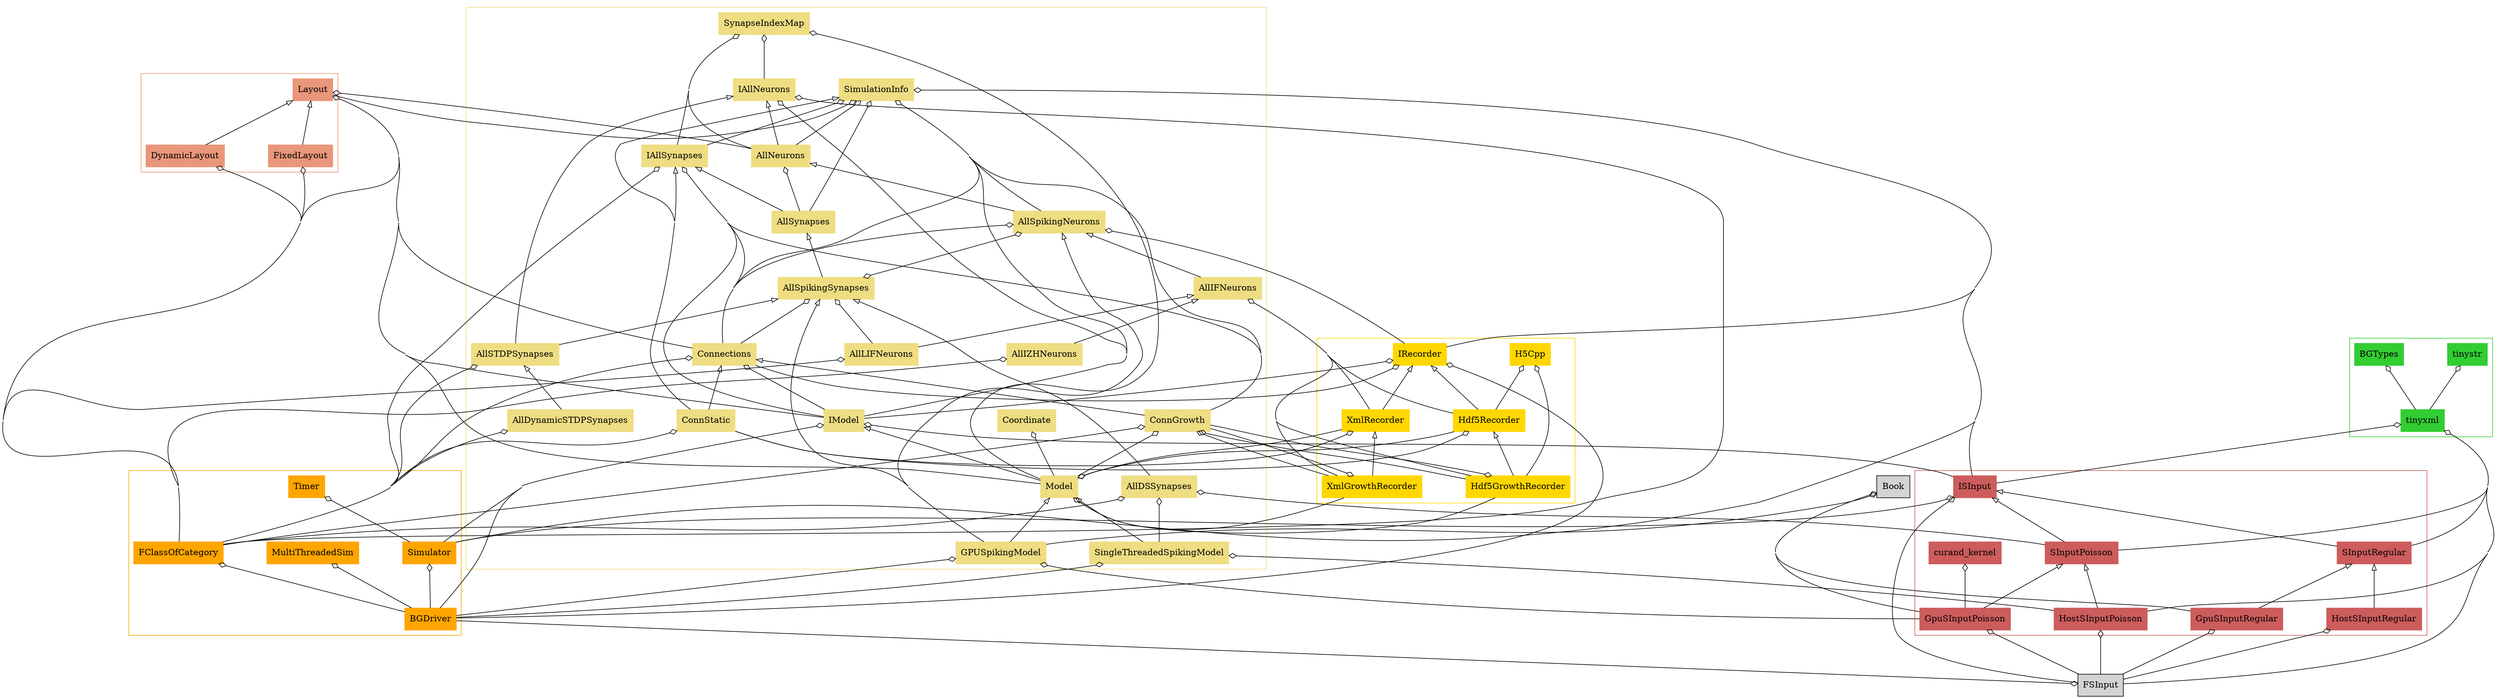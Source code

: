 //BrainGrid Overview
//Written in the Dot language (See Graphviz)

digraph {




	subgraph clusterA {
		color = orange
		node [shape = record, color = orange];

		BGDriver[label = BGDriver, style = filled];
		FClassOfCategory[label = FClassOfCategory, style = filled];
		MultiThreadedSim[label = MultiThreadedSim, style = filled];
		Simulator[label = Simulator, style = filled];
		Timer[label = Timer, style = filled];


		//------LAYOUT FOR SUBGRAPH------


		rankdir = BT; // Rank Direction Bottom to Top
		nodesep = 0.98; // Node Separation
		ranksep = 0.98; // Rank Separation


		//INHERITANCE//



		//COMPOSITION//


		BGDriver -> FClassOfCategory [arrowhead=ediamond];
		BGDriver -> MultiThreadedSim [arrowhead=ediamond];
		BGDriver -> Simulator [arrowhead=ediamond];

		Simulator -> Timer [arrowhead=ediamond];
	}//end subgraph A


	subgraph clusterB {
		color = lightgoldenrod
		node [shape = record, color = lightgoldenrod];

		AllDSSynapses[label = AllDSSynapses, style = filled];
		AllDynamicSTDPSynapses[label = AllDynamicSTDPSynapses, style = filled];
		AllIFNeurons[label = AllIFNeurons, style = filled];
		AllIZHNeurons[label = AllIZHNeurons, style = filled];
		AllLIFNeurons[label = AllLIFNeurons, style = filled];
		AllNeurons[label = AllNeurons, style = filled];
		AllSTDPSynapses[label = AllSTDPSynapses, style = filled];
		AllSpikingNeurons[label = AllSpikingNeurons, style = filled];
		AllSpikingSynapses[label = AllSpikingSynapses, style = filled];
		AllSynapses[label = AllSynapses, style = filled];
		ConnGrowth[label = ConnGrowth, style = filled];
		ConnStatic[label = ConnStatic, style = filled];
		Connections[label = Connections, style = filled];
		Coordinate[label = Coordinate, style = filled];
		GPUSpikingModel[label = GPUSpikingModel, style = filled];
		IAllNeurons[label = IAllNeurons, style = filled];
		IAllSynapses[label = IAllSynapses, style = filled];
		IModel[label = IModel, style = filled];
		Model[label = Model, style = filled];
		SimulationInfo[label = SimulationInfo, style = filled];
		SingleThreadedSpikingModel[label = SingleThreadedSpikingModel, style = filled];
		SynapseIndexMap[label = SynapseIndexMap, style = filled];


		//------LAYOUT FOR SUBGRAPH------


		rankdir = BT; // Rank Direction Bottom to Top
		nodesep = 0.98; // Node Separation
		ranksep = 0.98; // Rank Separation


		//INHERITANCE//


		AllDSSynapses -> AllSpikingSynapses [arrowhead=empty];

		AllDynamicSTDPSynapses -> AllSTDPSynapses [arrowhead=empty];

		AllIFNeurons -> AllSpikingNeurons [arrowhead=empty];

		AllIZHNeurons -> AllIFNeurons [arrowhead=empty];

		AllLIFNeurons -> AllIFNeurons [arrowhead=empty];

		AllNeurons -> IAllNeurons [arrowhead=empty];

		AllSTDPSynapses -> AllSpikingSynapses [arrowhead=empty];
		AllSTDPSynapses -> IAllNeurons [arrowhead=empty];

		AllSpikingNeurons -> AllNeurons [arrowhead=empty];

		AllSpikingSynapses -> AllSynapses [arrowhead=empty];

		AllSynapses -> IAllSynapses [arrowhead=empty];

		ConnGrowth -> Connections [arrowhead=empty];
		ConnGrowth -> IAllSynapses [arrowhead=empty];
		ConnGrowth -> SimulationInfo [arrowhead=empty];

		ConnStatic -> Connections [arrowhead=empty];
		ConnStatic -> IAllSynapses [arrowhead=empty];
		ConnStatic -> SimulationInfo [arrowhead=empty];

		GPUSpikingModel -> AllSpikingNeurons [arrowhead=empty];
		GPUSpikingModel -> AllSpikingSynapses [arrowhead=empty];
		GPUSpikingModel -> Model [arrowhead=empty];

		Model -> IModel [arrowhead=empty];

		SingleThreadedSpikingModel -> Model [arrowhead=empty];


		//COMPOSITION//


		AllLIFNeurons -> AllSpikingSynapses [arrowhead=ediamond];

		AllNeurons -> SimulationInfo [arrowhead=ediamond];
		AllNeurons -> SynapseIndexMap [arrowhead=ediamond];

		AllSpikingNeurons -> AllSpikingSynapses [arrowhead=ediamond];
		AllSpikingNeurons -> SimulationInfo [arrowhead=ediamond];

		AllSpikingSynapses -> AllSpikingNeurons [arrowhead=ediamond];

		AllSynapses -> AllNeurons [arrowhead=ediamond];
		AllSynapses -> SimulationInfo [arrowhead=ediamond];

		Connections -> AllSpikingNeurons [arrowhead=ediamond];
		Connections -> AllSpikingSynapses [arrowhead=ediamond];
		Connections -> IAllSynapses [arrowhead=ediamond];
		Connections -> SimulationInfo [arrowhead=ediamond];

		IAllNeurons -> SynapseIndexMap [arrowhead=ediamond];

		IAllSynapses -> SimulationInfo [arrowhead=ediamond];
		IAllSynapses -> SynapseIndexMap [arrowhead=ediamond];

		IModel -> Connections [arrowhead=ediamond];
		IModel -> IAllNeurons [arrowhead=ediamond];
		IModel -> IAllSynapses [arrowhead=ediamond];
		IModel -> SimulationInfo [arrowhead=ediamond];

		Model -> ConnGrowth [arrowhead=ediamond];
		Model -> Coordinate [arrowhead=ediamond];
		Model -> SynapseIndexMap [arrowhead=ediamond];

		SingleThreadedSpikingModel -> AllDSSynapses [arrowhead=ediamond];
	}//end subgraph B


	subgraph clusterC {
		color = gold
		node [shape = record, color = gold];

		H5Cpp[label = H5Cpp, style = filled];
		Hdf5GrowthRecorder[label = Hdf5GrowthRecorder, style = filled];
		Hdf5Recorder[label = Hdf5Recorder, style = filled];
		IRecorder[label = IRecorder, style = filled];
		XmlGrowthRecorder[label = XmlGrowthRecorder, style = filled];
		XmlRecorder[label = XmlRecorder, style = filled];


		//------LAYOUT FOR SUBGRAPH------


		rankdir = BT; // Rank Direction Bottom to Top
		nodesep = 0.98; // Node Separation
		ranksep = 0.98; // Rank Separation


		//INHERITANCE//


		Hdf5GrowthRecorder -> Hdf5Recorder [arrowhead=empty];

		Hdf5Recorder -> IRecorder [arrowhead=empty];

		XmlGrowthRecorder -> XmlRecorder [arrowhead=empty];

		XmlRecorder -> IRecorder [arrowhead=empty];


		//COMPOSITION//


		Hdf5GrowthRecorder -> H5Cpp [arrowhead=ediamond];

		Hdf5Recorder -> H5Cpp [arrowhead=ediamond];
	}//end subgraph C


	subgraph clusterD {
		color = darksalmon
		node [shape = record, color = darksalmon];

		DynamicLayout[label = DynamicLayout, style = filled];
		FixedLayout[label = FixedLayout, style = filled];
		Layout[label = Layout, style = filled];


		//------LAYOUT FOR SUBGRAPH------


		rankdir = BT; // Rank Direction Bottom to Top
		nodesep = 0.98; // Node Separation
		ranksep = 0.98; // Rank Separation


		//INHERITANCE//


		DynamicLayout -> Layout [arrowhead=empty];

		FixedLayout -> Layout [arrowhead=empty];


		//COMPOSITION//

	}//end subgraph D


	subgraph clusterE {
		color = indianred
		node [shape = record, color = indianred];

		GpuSInputPoisson[label = GpuSInputPoisson, style = filled];
		GpuSInputRegular[label = GpuSInputRegular, style = filled];
		HostSInputPoisson[label = HostSInputPoisson, style = filled];
		HostSInputRegular[label = HostSInputRegular, style = filled];
		ISInput[label = ISInput, style = filled];
		SInputPoisson[label = SInputPoisson, style = filled];
		SInputRegular[label = SInputRegular, style = filled];
		curand_kernel[label = curand_kernel, style = filled];


		//------LAYOUT FOR SUBGRAPH------


		rankdir = BT; // Rank Direction Bottom to Top
		nodesep = 0.98; // Node Separation
		ranksep = 0.98; // Rank Separation


		//INHERITANCE//


		GpuSInputPoisson -> SInputPoisson [arrowhead=empty];

		GpuSInputRegular -> SInputRegular [arrowhead=empty];

		HostSInputPoisson -> SInputPoisson [arrowhead=empty];

		HostSInputRegular -> SInputRegular [arrowhead=empty];

		SInputPoisson -> ISInput [arrowhead=empty];

		SInputRegular -> ISInput [arrowhead=empty];


		//COMPOSITION//


		GpuSInputPoisson -> curand_kernel [arrowhead=ediamond];
	}//end subgraph E


	subgraph clusterF {
		color = limegreen
		node [shape = record, color = limegreen];

		BGTypes[label = BGTypes, style = filled];
		tinystr[label = tinystr, style = filled];
		tinyxml[label = tinyxml, style = filled];


		//------LAYOUT FOR SUBGRAPH------


		rankdir = BT; // Rank Direction Bottom to Top
		nodesep = 0.98; // Node Separation
		ranksep = 0.98; // Rank Separation


		//INHERITANCE//



		//COMPOSITION//


		tinyxml -> BGTypes [arrowhead=ediamond];
		tinyxml -> tinystr [arrowhead=ediamond];
	}//end subgraph F


	subgraph G {
		node [shape = record];


		FSInput[label = FSInput, style = filled];


		//------LAYOUT FOR SUBGRAPH------


		rankdir = BT; // Rank Direction Bottom to Top
		nodesep = 0.98; // Node Separation
		ranksep = 0.98; // Rank Separation


		//INHERITANCE//



		//COMPOSITION//

	}//end subgraph G


	subgraph H {
		node [shape = record];


		Book[label = Book, style = filled];


		//------LAYOUT FOR SUBGRAPH------


		rankdir = BT; // Rank Direction Bottom to Top
		nodesep = 0.98; // Node Separation
		ranksep = 0.98; // Rank Separation


		//INHERITANCE//



		//COMPOSITION//

	}//end subgraph H
//-------LAYOUT OF RELATIONSHIPS BETWEEN SUBGRAPHS------//
rankdir = BT; // Rank Direction Top to Bottom
nodesep = 0.98; // Node Separation
ranksep = 0.98; // Rank Separation
concentrate = true;

BGDriver -> IModel [arrowhead=ediamond];
BGDriver -> IRecorder [arrowhead=ediamond];
BGDriver -> FSInput [arrowhead=ediamond];
BGDriver -> GPUSpikingModel [arrowhead=ediamond];
BGDriver -> SingleThreadedSpikingModel [arrowhead=ediamond];
AllNeurons -> Layout [arrowhead=ediamond];
IAllNeurons -> Layout [arrowhead=ediamond];
Layout -> SimulationInfo [arrowhead=ediamond];
Model -> Layout [arrowhead=ediamond];
ConnGrowth -> XmlGrowthRecorder [arrowhead=ediamond];
ConnGrowth -> Hdf5GrowthRecorder [arrowhead=ediamond];
Hdf5GrowthRecorder -> Model [arrowhead=ediamond];
Hdf5GrowthRecorder -> AllIFNeurons [arrowhead=ediamond];
Hdf5GrowthRecorder -> ConnGrowth [arrowhead=ediamond];
Hdf5Recorder -> Model [arrowhead=ediamond];
Hdf5Recorder -> AllIFNeurons [arrowhead=ediamond];
IRecorder -> SimulationInfo [arrowhead=ediamond];
IRecorder -> AllSpikingNeurons [arrowhead=ediamond];
XmlGrowthRecorder -> Model [arrowhead=ediamond];
XmlGrowthRecorder -> AllIFNeurons [arrowhead=ediamond];
XmlGrowthRecorder -> ConnGrowth [arrowhead=ediamond];
XmlRecorder -> Model [arrowhead=ediamond];
XmlRecorder -> AllIFNeurons [arrowhead=ediamond];
XmlRecorder -> ConnGrowth [arrowhead=ediamond];
Connections -> Layout [arrowhead=ediamond];
Connections -> IRecorder [arrowhead=ediamond];
IModel -> IRecorder [arrowhead=ediamond];
IModel -> Layout [arrowhead=ediamond];
GPUSpikingModel -> Book [arrowhead=ediamond];
Simulator -> SimulationInfo [arrowhead=ediamond];
Simulator -> IModel [arrowhead=ediamond];
Simulator -> ISInput [arrowhead=ediamond];
ISInput -> SimulationInfo [arrowhead=ediamond];
ISInput -> IModel [arrowhead=ediamond];
ISInput -> tinyxml [arrowhead=ediamond];
FSInput -> ISInput [arrowhead=ediamond];
FSInput -> HostSInputRegular [arrowhead=ediamond];
FSInput -> HostSInputPoisson [arrowhead=ediamond];
FSInput -> GpuSInputRegular [arrowhead=ediamond];
FSInput -> GpuSInputPoisson [arrowhead=ediamond];
FSInput -> tinyxml [arrowhead=ediamond];
GpuSInputPoisson -> GPUSpikingModel [arrowhead=ediamond];
GpuSInputPoisson -> Book [arrowhead=ediamond];
SInputPoisson -> AllDSSynapses [arrowhead=ediamond];
SInputPoisson -> tinyxml [arrowhead=ediamond];
GpuSInputRegular -> Book [arrowhead=ediamond];
SInputRegular -> tinyxml [arrowhead=ediamond];
HostSInputPoisson -> SingleThreadedSpikingModel [arrowhead=ediamond];
HostSInputPoisson -> tinyxml [arrowhead=ediamond];
FClassOfCategory -> IAllNeurons [arrowhead=ediamond];
FClassOfCategory -> IAllSynapses [arrowhead=ediamond];
FClassOfCategory -> Connections [arrowhead=ediamond];
FClassOfCategory -> Layout [arrowhead=ediamond];
FClassOfCategory -> AllLIFNeurons [arrowhead=ediamond];
FClassOfCategory -> AllIZHNeurons [arrowhead=ediamond];
FClassOfCategory -> AllDSSynapses [arrowhead=ediamond];
FClassOfCategory -> AllSTDPSynapses [arrowhead=ediamond];
FClassOfCategory -> AllDynamicSTDPSynapses [arrowhead=ediamond];
FClassOfCategory -> ConnGrowth [arrowhead=ediamond];
FClassOfCategory -> ConnStatic [arrowhead=ediamond];
FClassOfCategory -> FixedLayout [arrowhead=ediamond];
FClassOfCategory -> DynamicLayout [arrowhead=ediamond];
ConnStatic -> XmlRecorder [arrowhead=ediamond];
ConnStatic -> Hdf5Recorder [arrowhead=ediamond];
}//End digraph declaration
